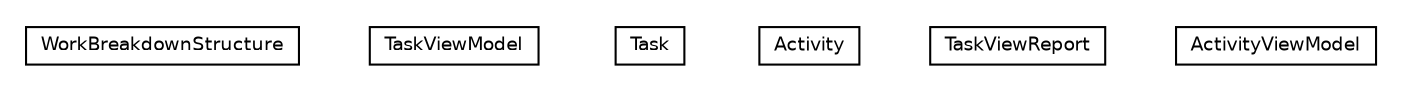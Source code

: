 #!/usr/local/bin/dot
#
# Class diagram 
# Generated by UMLGraph version R5_6 (http://www.umlgraph.org/)
#

digraph G {
	edge [fontname="Helvetica",fontsize=10,labelfontname="Helvetica",labelfontsize=10];
	node [fontname="Helvetica",fontsize=10,shape=plaintext];
	nodesep=0.25;
	ranksep=0.5;
	// net.ljcomputing.sr.model.WorkBreakdownStructure
	c0 [label=<<table title="net.ljcomputing.sr.model.WorkBreakdownStructure" border="0" cellborder="1" cellspacing="0" cellpadding="2" port="p" href="./WorkBreakdownStructure.html">
		<tr><td><table border="0" cellspacing="0" cellpadding="1">
<tr><td align="center" balign="center"> WorkBreakdownStructure </td></tr>
		</table></td></tr>
		</table>>, URL="./WorkBreakdownStructure.html", fontname="Helvetica", fontcolor="black", fontsize=9.0];
	// net.ljcomputing.sr.model.TaskViewModel
	c1 [label=<<table title="net.ljcomputing.sr.model.TaskViewModel" border="0" cellborder="1" cellspacing="0" cellpadding="2" port="p" href="./TaskViewModel.html">
		<tr><td><table border="0" cellspacing="0" cellpadding="1">
<tr><td align="center" balign="center"> TaskViewModel </td></tr>
		</table></td></tr>
		</table>>, URL="./TaskViewModel.html", fontname="Helvetica", fontcolor="black", fontsize=9.0];
	// net.ljcomputing.sr.model.Task
	c2 [label=<<table title="net.ljcomputing.sr.model.Task" border="0" cellborder="1" cellspacing="0" cellpadding="2" port="p" href="./Task.html">
		<tr><td><table border="0" cellspacing="0" cellpadding="1">
<tr><td align="center" balign="center"> Task </td></tr>
		</table></td></tr>
		</table>>, URL="./Task.html", fontname="Helvetica", fontcolor="black", fontsize=9.0];
	// net.ljcomputing.sr.model.Activity
	c3 [label=<<table title="net.ljcomputing.sr.model.Activity" border="0" cellborder="1" cellspacing="0" cellpadding="2" port="p" href="./Activity.html">
		<tr><td><table border="0" cellspacing="0" cellpadding="1">
<tr><td align="center" balign="center"> Activity </td></tr>
		</table></td></tr>
		</table>>, URL="./Activity.html", fontname="Helvetica", fontcolor="black", fontsize=9.0];
	// net.ljcomputing.sr.model.TaskViewReport
	c4 [label=<<table title="net.ljcomputing.sr.model.TaskViewReport" border="0" cellborder="1" cellspacing="0" cellpadding="2" port="p" href="./TaskViewReport.html">
		<tr><td><table border="0" cellspacing="0" cellpadding="1">
<tr><td align="center" balign="center"> TaskViewReport </td></tr>
		</table></td></tr>
		</table>>, URL="./TaskViewReport.html", fontname="Helvetica", fontcolor="black", fontsize=9.0];
	// net.ljcomputing.sr.model.ActivityViewModel
	c5 [label=<<table title="net.ljcomputing.sr.model.ActivityViewModel" border="0" cellborder="1" cellspacing="0" cellpadding="2" port="p" href="./ActivityViewModel.html">
		<tr><td><table border="0" cellspacing="0" cellpadding="1">
<tr><td align="center" balign="center"> ActivityViewModel </td></tr>
		</table></td></tr>
		</table>>, URL="./ActivityViewModel.html", fontname="Helvetica", fontcolor="black", fontsize=9.0];
}

